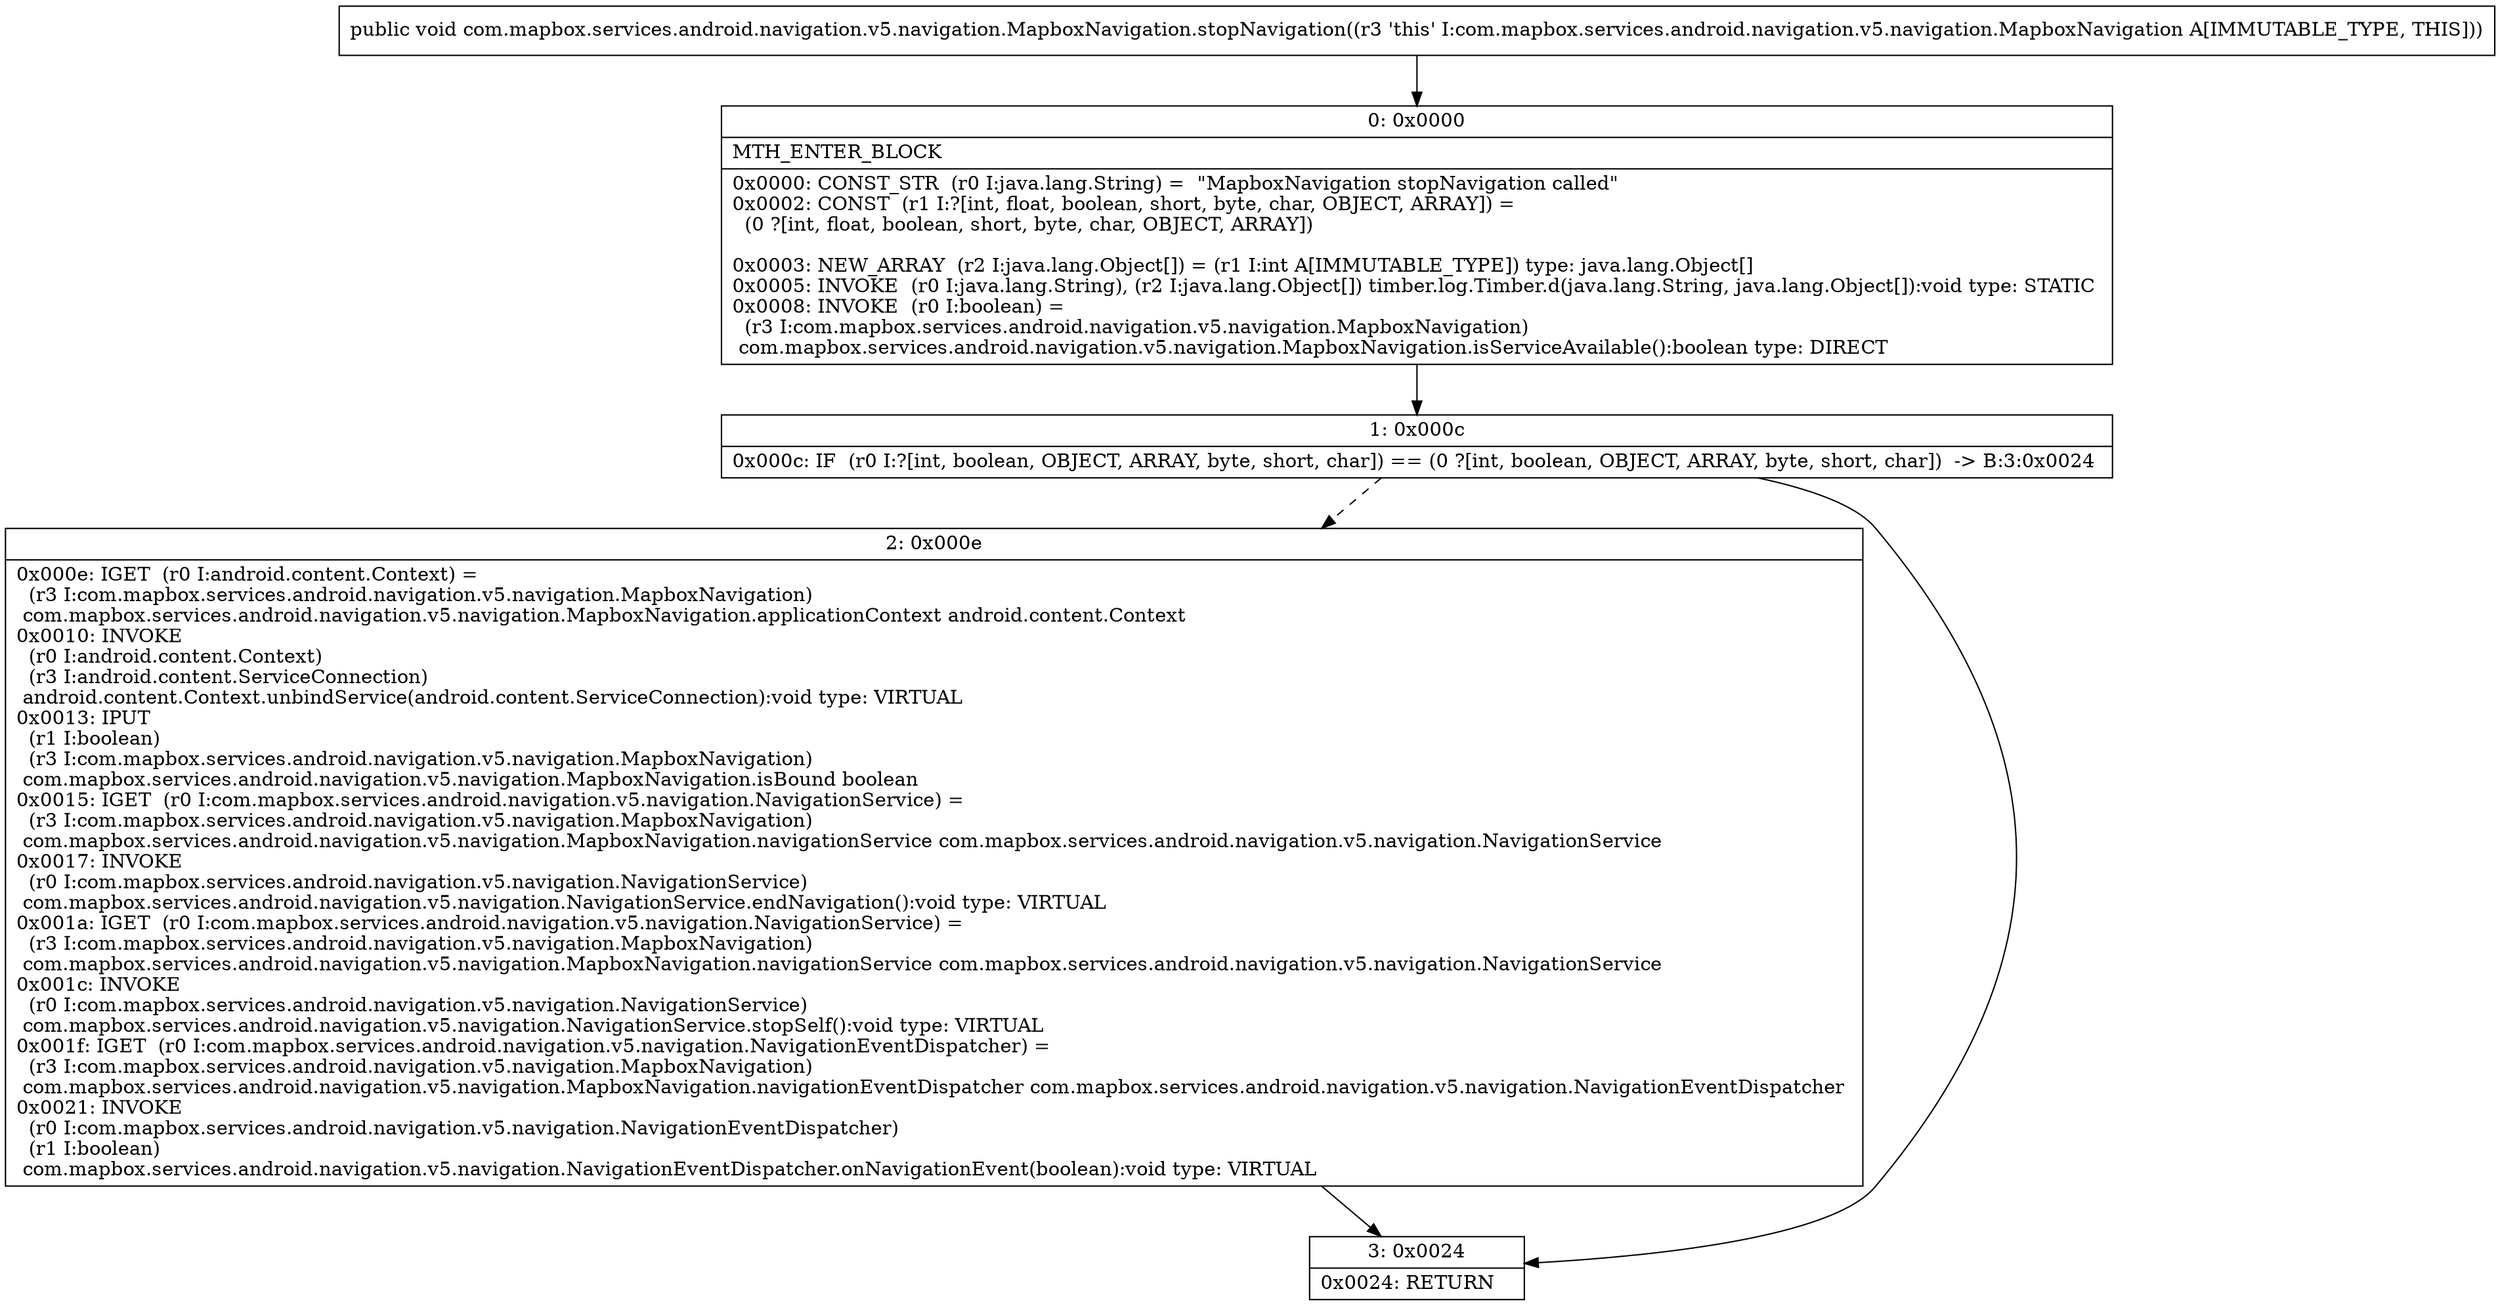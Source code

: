 digraph "CFG forcom.mapbox.services.android.navigation.v5.navigation.MapboxNavigation.stopNavigation()V" {
Node_0 [shape=record,label="{0\:\ 0x0000|MTH_ENTER_BLOCK\l|0x0000: CONST_STR  (r0 I:java.lang.String) =  \"MapboxNavigation stopNavigation called\" \l0x0002: CONST  (r1 I:?[int, float, boolean, short, byte, char, OBJECT, ARRAY]) = \l  (0 ?[int, float, boolean, short, byte, char, OBJECT, ARRAY])\l \l0x0003: NEW_ARRAY  (r2 I:java.lang.Object[]) = (r1 I:int A[IMMUTABLE_TYPE]) type: java.lang.Object[] \l0x0005: INVOKE  (r0 I:java.lang.String), (r2 I:java.lang.Object[]) timber.log.Timber.d(java.lang.String, java.lang.Object[]):void type: STATIC \l0x0008: INVOKE  (r0 I:boolean) = \l  (r3 I:com.mapbox.services.android.navigation.v5.navigation.MapboxNavigation)\l com.mapbox.services.android.navigation.v5.navigation.MapboxNavigation.isServiceAvailable():boolean type: DIRECT \l}"];
Node_1 [shape=record,label="{1\:\ 0x000c|0x000c: IF  (r0 I:?[int, boolean, OBJECT, ARRAY, byte, short, char]) == (0 ?[int, boolean, OBJECT, ARRAY, byte, short, char])  \-\> B:3:0x0024 \l}"];
Node_2 [shape=record,label="{2\:\ 0x000e|0x000e: IGET  (r0 I:android.content.Context) = \l  (r3 I:com.mapbox.services.android.navigation.v5.navigation.MapboxNavigation)\l com.mapbox.services.android.navigation.v5.navigation.MapboxNavigation.applicationContext android.content.Context \l0x0010: INVOKE  \l  (r0 I:android.content.Context)\l  (r3 I:android.content.ServiceConnection)\l android.content.Context.unbindService(android.content.ServiceConnection):void type: VIRTUAL \l0x0013: IPUT  \l  (r1 I:boolean)\l  (r3 I:com.mapbox.services.android.navigation.v5.navigation.MapboxNavigation)\l com.mapbox.services.android.navigation.v5.navigation.MapboxNavigation.isBound boolean \l0x0015: IGET  (r0 I:com.mapbox.services.android.navigation.v5.navigation.NavigationService) = \l  (r3 I:com.mapbox.services.android.navigation.v5.navigation.MapboxNavigation)\l com.mapbox.services.android.navigation.v5.navigation.MapboxNavigation.navigationService com.mapbox.services.android.navigation.v5.navigation.NavigationService \l0x0017: INVOKE  \l  (r0 I:com.mapbox.services.android.navigation.v5.navigation.NavigationService)\l com.mapbox.services.android.navigation.v5.navigation.NavigationService.endNavigation():void type: VIRTUAL \l0x001a: IGET  (r0 I:com.mapbox.services.android.navigation.v5.navigation.NavigationService) = \l  (r3 I:com.mapbox.services.android.navigation.v5.navigation.MapboxNavigation)\l com.mapbox.services.android.navigation.v5.navigation.MapboxNavigation.navigationService com.mapbox.services.android.navigation.v5.navigation.NavigationService \l0x001c: INVOKE  \l  (r0 I:com.mapbox.services.android.navigation.v5.navigation.NavigationService)\l com.mapbox.services.android.navigation.v5.navigation.NavigationService.stopSelf():void type: VIRTUAL \l0x001f: IGET  (r0 I:com.mapbox.services.android.navigation.v5.navigation.NavigationEventDispatcher) = \l  (r3 I:com.mapbox.services.android.navigation.v5.navigation.MapboxNavigation)\l com.mapbox.services.android.navigation.v5.navigation.MapboxNavigation.navigationEventDispatcher com.mapbox.services.android.navigation.v5.navigation.NavigationEventDispatcher \l0x0021: INVOKE  \l  (r0 I:com.mapbox.services.android.navigation.v5.navigation.NavigationEventDispatcher)\l  (r1 I:boolean)\l com.mapbox.services.android.navigation.v5.navigation.NavigationEventDispatcher.onNavigationEvent(boolean):void type: VIRTUAL \l}"];
Node_3 [shape=record,label="{3\:\ 0x0024|0x0024: RETURN   \l}"];
MethodNode[shape=record,label="{public void com.mapbox.services.android.navigation.v5.navigation.MapboxNavigation.stopNavigation((r3 'this' I:com.mapbox.services.android.navigation.v5.navigation.MapboxNavigation A[IMMUTABLE_TYPE, THIS])) }"];
MethodNode -> Node_0;
Node_0 -> Node_1;
Node_1 -> Node_2[style=dashed];
Node_1 -> Node_3;
Node_2 -> Node_3;
}

